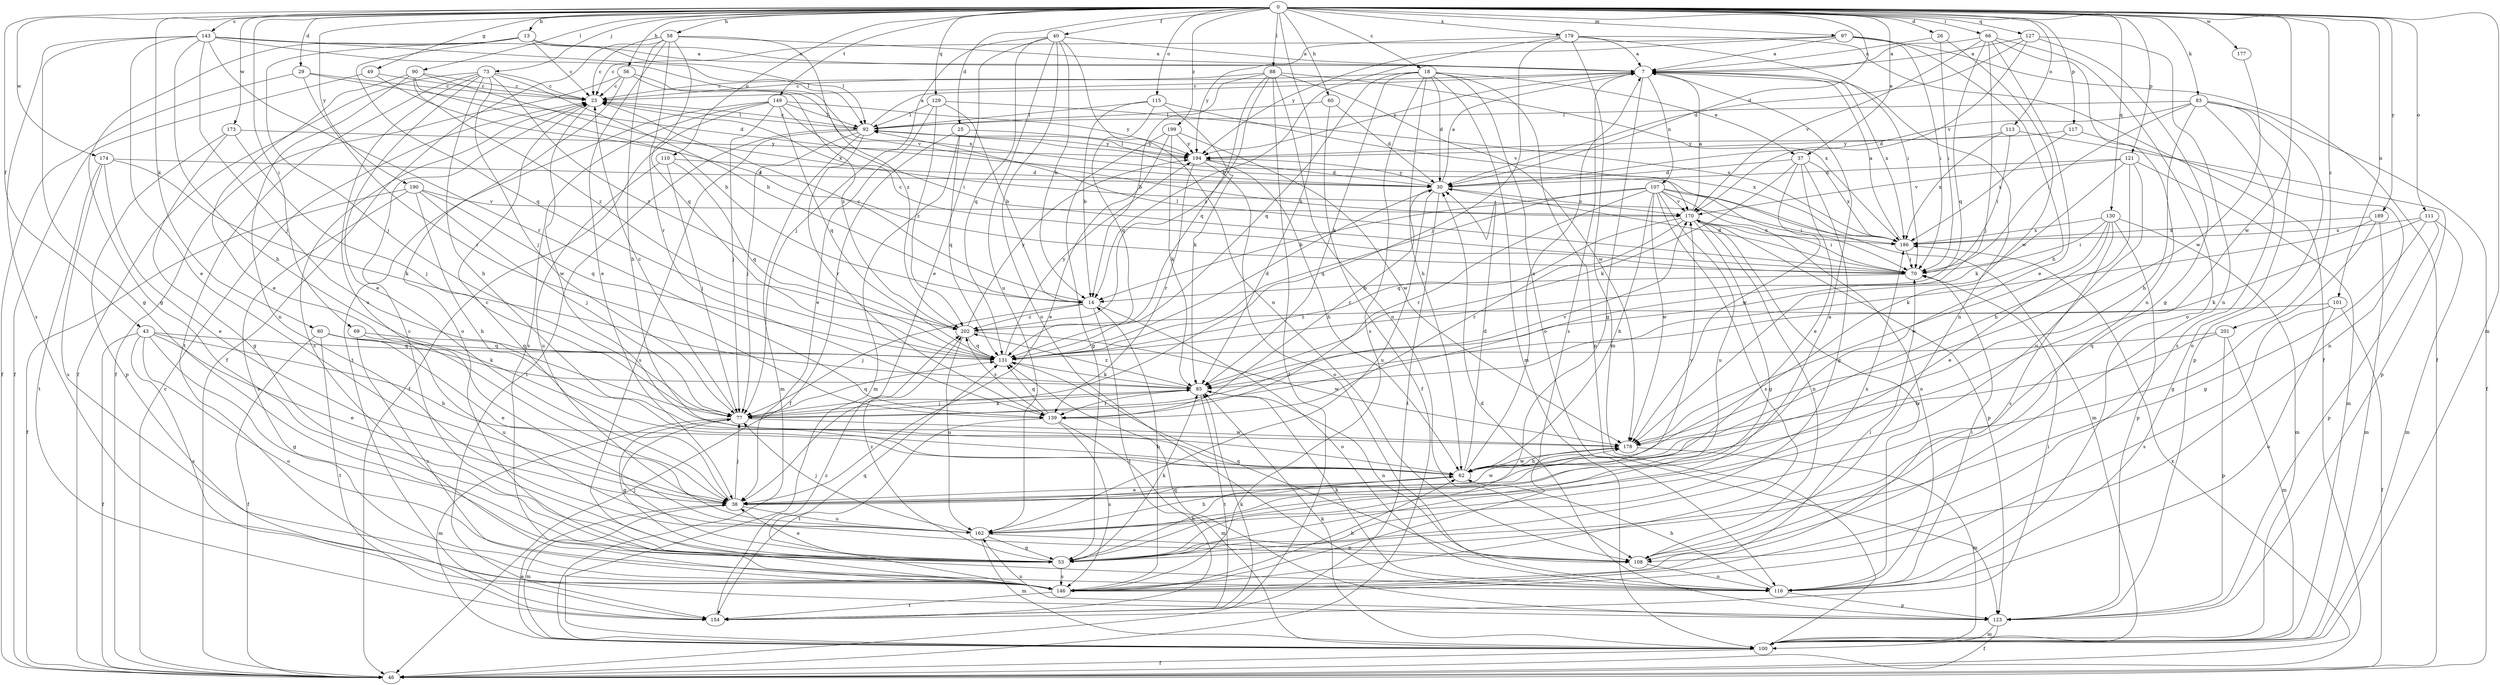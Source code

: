 strict digraph  {
0;
7;
13;
14;
18;
23;
25;
26;
29;
30;
37;
38;
40;
43;
46;
49;
53;
56;
58;
60;
62;
66;
69;
70;
73;
77;
80;
83;
85;
88;
90;
92;
97;
100;
101;
107;
108;
110;
111;
113;
115;
116;
117;
121;
123;
127;
129;
130;
131;
139;
143;
146;
149;
154;
162;
170;
173;
174;
177;
178;
179;
186;
189;
190;
194;
199;
201;
202;
0 -> 13  [label=b];
0 -> 18  [label=c];
0 -> 25  [label=d];
0 -> 26  [label=d];
0 -> 29  [label=d];
0 -> 30  [label=d];
0 -> 37  [label=e];
0 -> 40  [label=f];
0 -> 43  [label=f];
0 -> 49  [label=g];
0 -> 56  [label=h];
0 -> 58  [label=h];
0 -> 60  [label=h];
0 -> 66  [label=i];
0 -> 69  [label=i];
0 -> 73  [label=j];
0 -> 80  [label=k];
0 -> 83  [label=k];
0 -> 85  [label=k];
0 -> 88  [label=l];
0 -> 90  [label=l];
0 -> 97  [label=m];
0 -> 100  [label=m];
0 -> 101  [label=n];
0 -> 110  [label=o];
0 -> 111  [label=o];
0 -> 113  [label=o];
0 -> 115  [label=o];
0 -> 117  [label=p];
0 -> 121  [label=p];
0 -> 127  [label=q];
0 -> 129  [label=q];
0 -> 130  [label=q];
0 -> 143  [label=s];
0 -> 149  [label=t];
0 -> 173  [label=w];
0 -> 174  [label=w];
0 -> 177  [label=w];
0 -> 178  [label=w];
0 -> 179  [label=x];
0 -> 189  [label=y];
0 -> 190  [label=y];
0 -> 199  [label=z];
0 -> 201  [label=z];
7 -> 23  [label=c];
7 -> 53  [label=g];
7 -> 107  [label=n];
7 -> 108  [label=n];
7 -> 146  [label=s];
7 -> 186  [label=x];
7 -> 194  [label=y];
13 -> 7  [label=a];
13 -> 23  [label=c];
13 -> 53  [label=g];
13 -> 77  [label=j];
13 -> 92  [label=l];
13 -> 131  [label=q];
14 -> 23  [label=c];
14 -> 77  [label=j];
14 -> 116  [label=o];
14 -> 154  [label=t];
14 -> 202  [label=z];
18 -> 23  [label=c];
18 -> 30  [label=d];
18 -> 37  [label=e];
18 -> 62  [label=h];
18 -> 85  [label=k];
18 -> 100  [label=m];
18 -> 116  [label=o];
18 -> 123  [label=p];
18 -> 131  [label=q];
18 -> 146  [label=s];
23 -> 92  [label=l];
23 -> 178  [label=w];
25 -> 46  [label=f];
25 -> 100  [label=m];
25 -> 131  [label=q];
25 -> 194  [label=y];
26 -> 7  [label=a];
26 -> 70  [label=i];
26 -> 178  [label=w];
29 -> 23  [label=c];
29 -> 30  [label=d];
29 -> 46  [label=f];
29 -> 139  [label=r];
30 -> 7  [label=a];
30 -> 139  [label=r];
30 -> 154  [label=t];
30 -> 162  [label=u];
30 -> 170  [label=v];
30 -> 194  [label=y];
37 -> 30  [label=d];
37 -> 38  [label=e];
37 -> 53  [label=g];
37 -> 85  [label=k];
37 -> 178  [label=w];
37 -> 186  [label=x];
38 -> 23  [label=c];
38 -> 77  [label=j];
38 -> 100  [label=m];
38 -> 162  [label=u];
38 -> 170  [label=v];
38 -> 178  [label=w];
40 -> 7  [label=a];
40 -> 14  [label=b];
40 -> 38  [label=e];
40 -> 77  [label=j];
40 -> 108  [label=n];
40 -> 116  [label=o];
40 -> 131  [label=q];
40 -> 162  [label=u];
43 -> 38  [label=e];
43 -> 46  [label=f];
43 -> 53  [label=g];
43 -> 62  [label=h];
43 -> 116  [label=o];
43 -> 131  [label=q];
43 -> 146  [label=s];
46 -> 23  [label=c];
46 -> 186  [label=x];
49 -> 23  [label=c];
49 -> 46  [label=f];
49 -> 70  [label=i];
53 -> 7  [label=a];
53 -> 23  [label=c];
53 -> 38  [label=e];
53 -> 62  [label=h];
53 -> 77  [label=j];
53 -> 85  [label=k];
53 -> 146  [label=s];
53 -> 202  [label=z];
56 -> 23  [label=c];
56 -> 46  [label=f];
56 -> 116  [label=o];
56 -> 170  [label=v];
56 -> 202  [label=z];
58 -> 7  [label=a];
58 -> 23  [label=c];
58 -> 38  [label=e];
58 -> 46  [label=f];
58 -> 62  [label=h];
58 -> 131  [label=q];
58 -> 139  [label=r];
58 -> 202  [label=z];
60 -> 30  [label=d];
60 -> 46  [label=f];
60 -> 92  [label=l];
62 -> 7  [label=a];
62 -> 30  [label=d];
62 -> 38  [label=e];
62 -> 178  [label=w];
66 -> 7  [label=a];
66 -> 38  [label=e];
66 -> 77  [label=j];
66 -> 108  [label=n];
66 -> 116  [label=o];
66 -> 131  [label=q];
66 -> 170  [label=v];
69 -> 131  [label=q];
69 -> 146  [label=s];
69 -> 162  [label=u];
70 -> 14  [label=b];
70 -> 23  [label=c];
70 -> 30  [label=d];
70 -> 92  [label=l];
73 -> 14  [label=b];
73 -> 23  [label=c];
73 -> 38  [label=e];
73 -> 46  [label=f];
73 -> 62  [label=h];
73 -> 77  [label=j];
73 -> 154  [label=t];
73 -> 162  [label=u];
73 -> 202  [label=z];
77 -> 23  [label=c];
77 -> 53  [label=g];
77 -> 85  [label=k];
77 -> 100  [label=m];
77 -> 131  [label=q];
77 -> 170  [label=v];
77 -> 178  [label=w];
80 -> 38  [label=e];
80 -> 46  [label=f];
80 -> 85  [label=k];
80 -> 131  [label=q];
80 -> 154  [label=t];
83 -> 30  [label=d];
83 -> 46  [label=f];
83 -> 62  [label=h];
83 -> 70  [label=i];
83 -> 92  [label=l];
83 -> 116  [label=o];
83 -> 123  [label=p];
83 -> 146  [label=s];
85 -> 77  [label=j];
85 -> 108  [label=n];
85 -> 139  [label=r];
85 -> 154  [label=t];
85 -> 202  [label=z];
88 -> 14  [label=b];
88 -> 23  [label=c];
88 -> 46  [label=f];
88 -> 108  [label=n];
88 -> 131  [label=q];
88 -> 178  [label=w];
88 -> 186  [label=x];
88 -> 202  [label=z];
90 -> 14  [label=b];
90 -> 23  [label=c];
90 -> 38  [label=e];
90 -> 108  [label=n];
90 -> 186  [label=x];
90 -> 202  [label=z];
92 -> 7  [label=a];
92 -> 23  [label=c];
92 -> 77  [label=j];
92 -> 100  [label=m];
92 -> 139  [label=r];
92 -> 146  [label=s];
92 -> 154  [label=t];
92 -> 186  [label=x];
92 -> 194  [label=y];
97 -> 7  [label=a];
97 -> 23  [label=c];
97 -> 46  [label=f];
97 -> 62  [label=h];
97 -> 70  [label=i];
97 -> 194  [label=y];
100 -> 38  [label=e];
100 -> 46  [label=f];
100 -> 85  [label=k];
101 -> 46  [label=f];
101 -> 116  [label=o];
101 -> 146  [label=s];
101 -> 202  [label=z];
107 -> 14  [label=b];
107 -> 62  [label=h];
107 -> 70  [label=i];
107 -> 100  [label=m];
107 -> 116  [label=o];
107 -> 131  [label=q];
107 -> 139  [label=r];
107 -> 146  [label=s];
107 -> 162  [label=u];
107 -> 170  [label=v];
107 -> 178  [label=w];
108 -> 116  [label=o];
108 -> 131  [label=q];
110 -> 30  [label=d];
110 -> 77  [label=j];
110 -> 131  [label=q];
110 -> 162  [label=u];
111 -> 53  [label=g];
111 -> 85  [label=k];
111 -> 100  [label=m];
111 -> 123  [label=p];
111 -> 186  [label=x];
113 -> 70  [label=i];
113 -> 123  [label=p];
113 -> 186  [label=x];
113 -> 194  [label=y];
115 -> 14  [label=b];
115 -> 85  [label=k];
115 -> 92  [label=l];
115 -> 131  [label=q];
115 -> 170  [label=v];
116 -> 62  [label=h];
116 -> 70  [label=i];
116 -> 85  [label=k];
116 -> 123  [label=p];
116 -> 170  [label=v];
117 -> 108  [label=n];
117 -> 186  [label=x];
117 -> 194  [label=y];
121 -> 30  [label=d];
121 -> 62  [label=h];
121 -> 85  [label=k];
121 -> 100  [label=m];
121 -> 162  [label=u];
121 -> 170  [label=v];
123 -> 30  [label=d];
123 -> 46  [label=f];
123 -> 100  [label=m];
123 -> 131  [label=q];
123 -> 162  [label=u];
127 -> 7  [label=a];
127 -> 30  [label=d];
127 -> 53  [label=g];
127 -> 108  [label=n];
127 -> 170  [label=v];
129 -> 14  [label=b];
129 -> 38  [label=e];
129 -> 92  [label=l];
129 -> 186  [label=x];
129 -> 202  [label=z];
130 -> 38  [label=e];
130 -> 70  [label=i];
130 -> 100  [label=m];
130 -> 123  [label=p];
130 -> 146  [label=s];
130 -> 178  [label=w];
130 -> 186  [label=x];
131 -> 30  [label=d];
131 -> 85  [label=k];
131 -> 194  [label=y];
139 -> 100  [label=m];
139 -> 131  [label=q];
139 -> 146  [label=s];
139 -> 154  [label=t];
139 -> 202  [label=z];
143 -> 7  [label=a];
143 -> 38  [label=e];
143 -> 53  [label=g];
143 -> 62  [label=h];
143 -> 77  [label=j];
143 -> 92  [label=l];
143 -> 139  [label=r];
143 -> 146  [label=s];
143 -> 186  [label=x];
146 -> 14  [label=b];
146 -> 23  [label=c];
146 -> 62  [label=h];
146 -> 70  [label=i];
146 -> 131  [label=q];
146 -> 154  [label=t];
149 -> 46  [label=f];
149 -> 70  [label=i];
149 -> 77  [label=j];
149 -> 92  [label=l];
149 -> 131  [label=q];
149 -> 146  [label=s];
149 -> 154  [label=t];
149 -> 194  [label=y];
154 -> 70  [label=i];
154 -> 85  [label=k];
154 -> 202  [label=z];
162 -> 53  [label=g];
162 -> 62  [label=h];
162 -> 77  [label=j];
162 -> 100  [label=m];
162 -> 108  [label=n];
162 -> 186  [label=x];
170 -> 7  [label=a];
170 -> 53  [label=g];
170 -> 70  [label=i];
170 -> 108  [label=n];
170 -> 123  [label=p];
170 -> 131  [label=q];
170 -> 139  [label=r];
170 -> 186  [label=x];
173 -> 53  [label=g];
173 -> 77  [label=j];
173 -> 123  [label=p];
173 -> 194  [label=y];
174 -> 30  [label=d];
174 -> 38  [label=e];
174 -> 85  [label=k];
174 -> 146  [label=s];
174 -> 154  [label=t];
177 -> 178  [label=w];
178 -> 62  [label=h];
178 -> 100  [label=m];
179 -> 7  [label=a];
179 -> 14  [label=b];
179 -> 46  [label=f];
179 -> 70  [label=i];
179 -> 77  [label=j];
179 -> 100  [label=m];
179 -> 194  [label=y];
186 -> 7  [label=a];
186 -> 70  [label=i];
189 -> 53  [label=g];
189 -> 85  [label=k];
189 -> 100  [label=m];
189 -> 186  [label=x];
190 -> 46  [label=f];
190 -> 62  [label=h];
190 -> 77  [label=j];
190 -> 131  [label=q];
190 -> 146  [label=s];
190 -> 170  [label=v];
194 -> 30  [label=d];
194 -> 62  [label=h];
194 -> 92  [label=l];
194 -> 116  [label=o];
194 -> 139  [label=r];
199 -> 38  [label=e];
199 -> 53  [label=g];
199 -> 85  [label=k];
199 -> 178  [label=w];
199 -> 194  [label=y];
201 -> 62  [label=h];
201 -> 100  [label=m];
201 -> 123  [label=p];
201 -> 131  [label=q];
202 -> 131  [label=q];
202 -> 162  [label=u];
202 -> 178  [label=w];
202 -> 194  [label=y];
}
